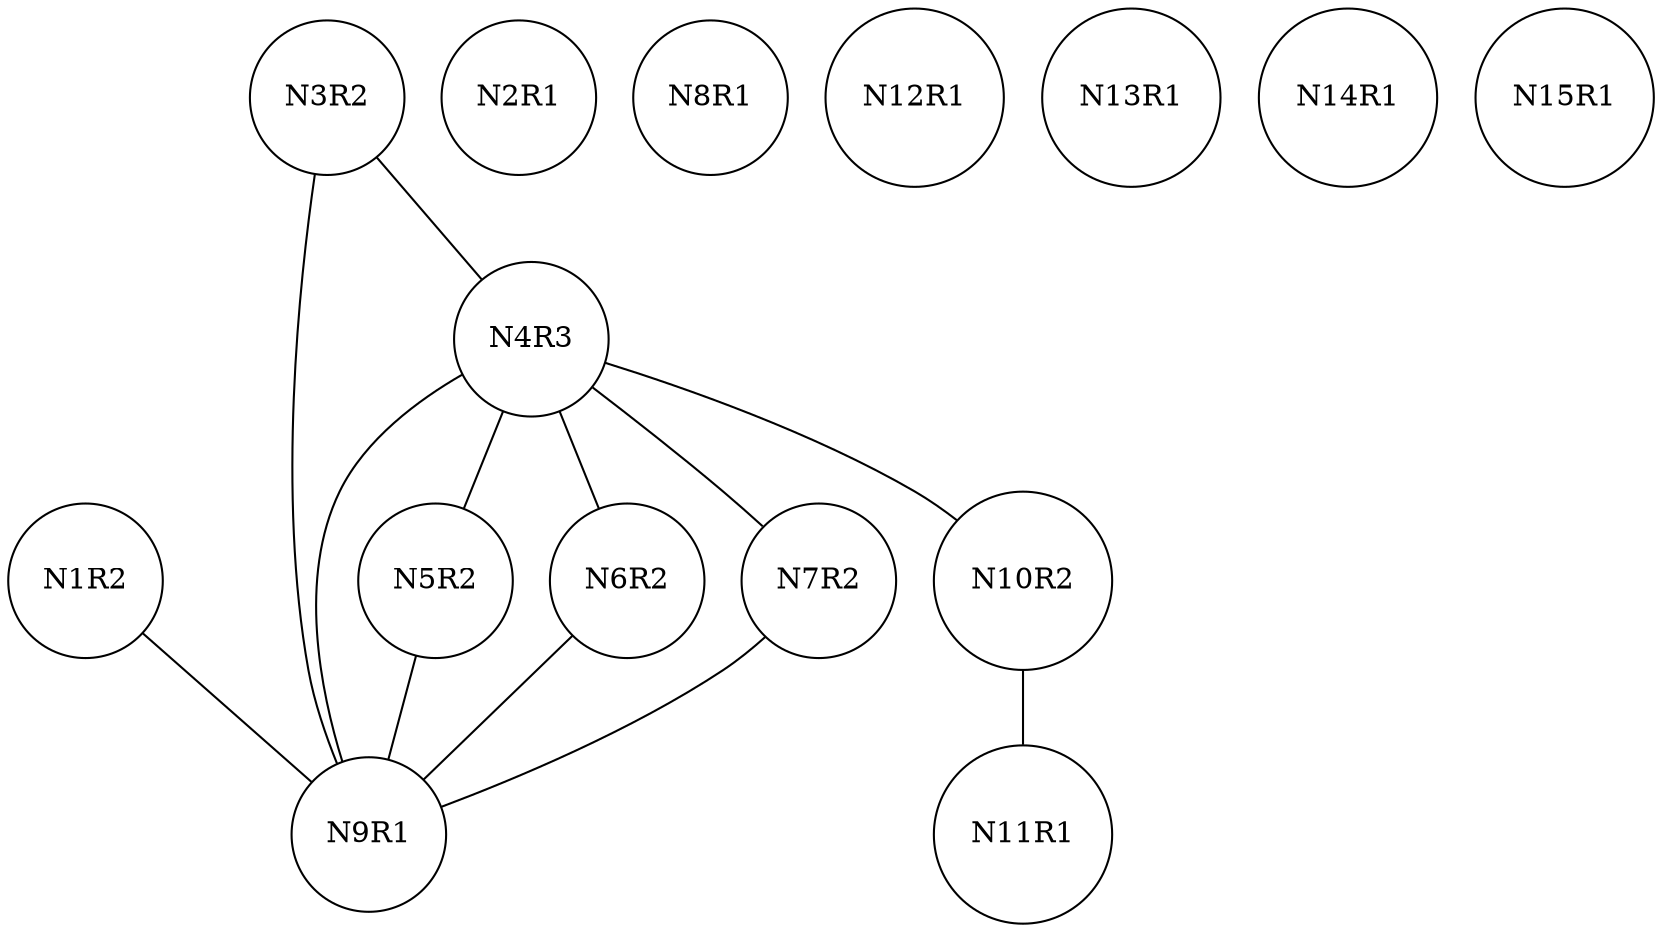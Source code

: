 graph ig {
    node [shape = circle];
    N1R2;
    N2R1;
    N3R2;
    N4R3;
    N5R2;
    N6R2;
    N7R2;
    N8R1;
    N9R1;
    N10R2;
    N11R1;
    N12R1;
    N13R1;
    N14R1;
    N15R1;
    N1R2 -- N9R1;
    N3R2 -- N4R3;
    N3R2 -- N9R1;
    N4R3 -- N10R2;
    N4R3 -- N9R1;
    N4R3 -- N7R2;
    N4R3 -- N6R2;
    N4R3 -- N5R2;
    N5R2 -- N9R1;
    N6R2 -- N9R1;
    N7R2 -- N9R1;
    N10R2 -- N11R1;
}

